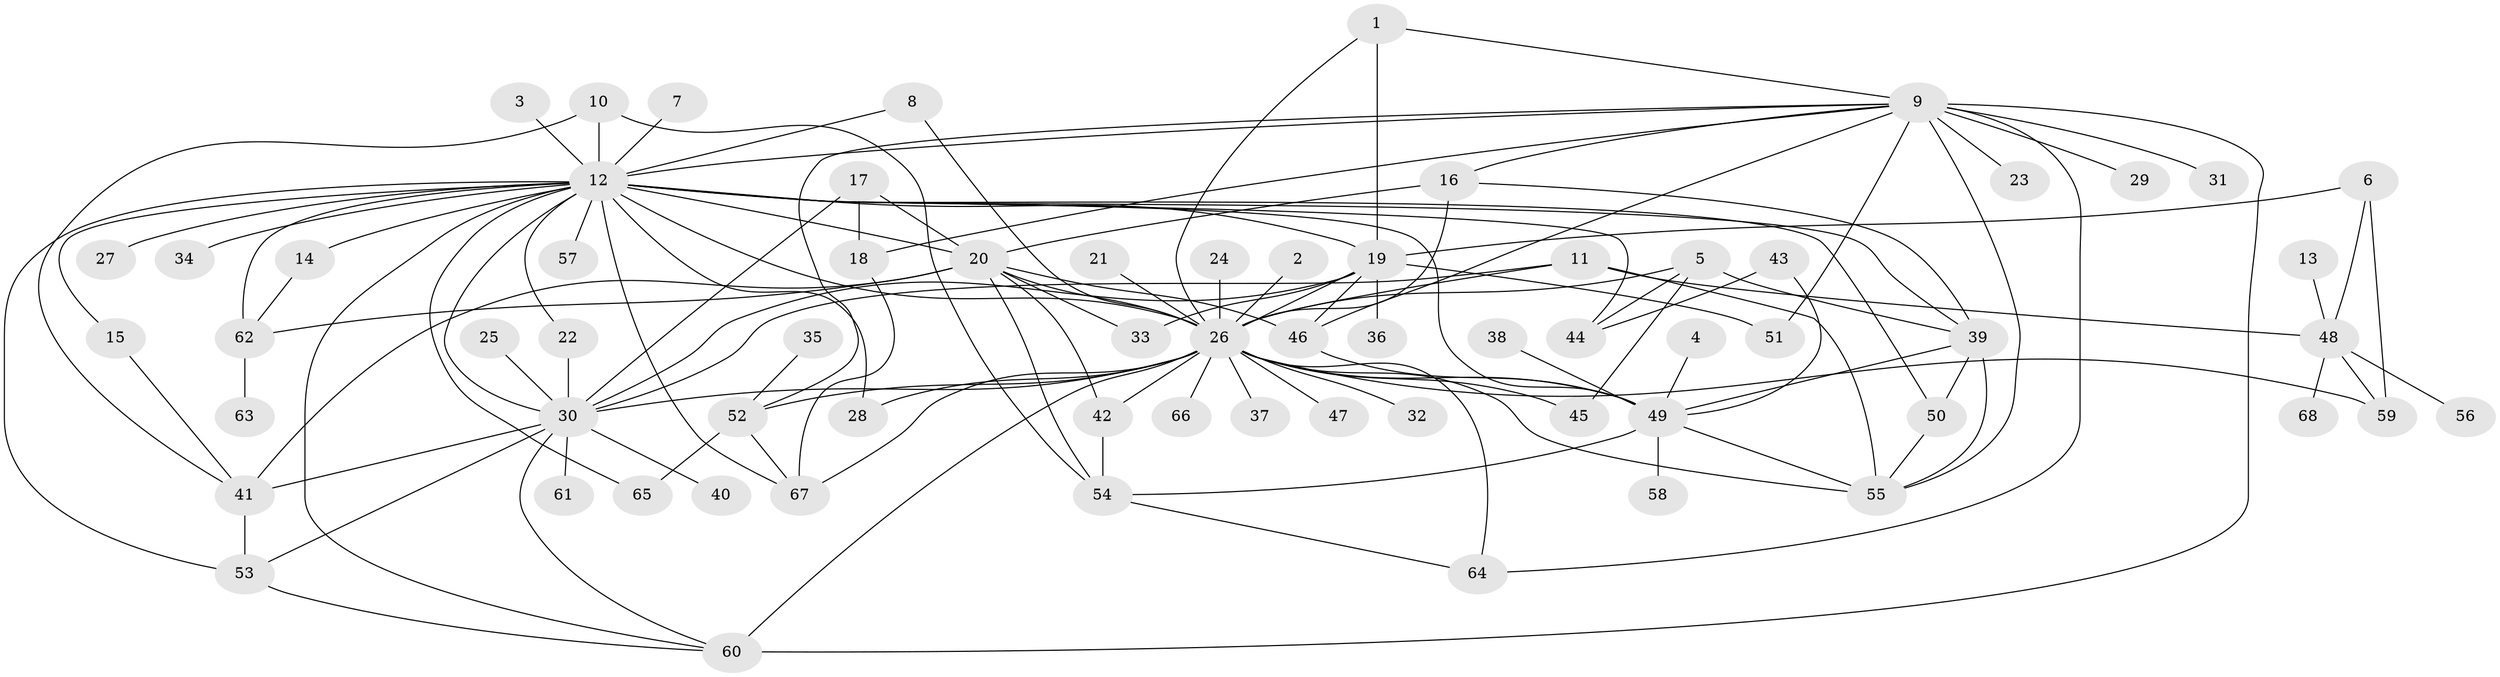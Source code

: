 // original degree distribution, {5: 0.045454545454545456, 3: 0.09848484848484848, 15: 0.007575757575757576, 31: 0.015151515151515152, 8: 0.015151515151515152, 12: 0.015151515151515152, 2: 0.18181818181818182, 6: 0.022727272727272728, 7: 0.022727272727272728, 13: 0.007575757575757576, 1: 0.5075757575757576, 4: 0.05303030303030303, 11: 0.007575757575757576}
// Generated by graph-tools (version 1.1) at 2025/01/03/09/25 03:01:44]
// undirected, 68 vertices, 124 edges
graph export_dot {
graph [start="1"]
  node [color=gray90,style=filled];
  1;
  2;
  3;
  4;
  5;
  6;
  7;
  8;
  9;
  10;
  11;
  12;
  13;
  14;
  15;
  16;
  17;
  18;
  19;
  20;
  21;
  22;
  23;
  24;
  25;
  26;
  27;
  28;
  29;
  30;
  31;
  32;
  33;
  34;
  35;
  36;
  37;
  38;
  39;
  40;
  41;
  42;
  43;
  44;
  45;
  46;
  47;
  48;
  49;
  50;
  51;
  52;
  53;
  54;
  55;
  56;
  57;
  58;
  59;
  60;
  61;
  62;
  63;
  64;
  65;
  66;
  67;
  68;
  1 -- 9 [weight=1.0];
  1 -- 19 [weight=1.0];
  1 -- 26 [weight=1.0];
  2 -- 26 [weight=1.0];
  3 -- 12 [weight=1.0];
  4 -- 49 [weight=1.0];
  5 -- 26 [weight=1.0];
  5 -- 39 [weight=1.0];
  5 -- 44 [weight=1.0];
  5 -- 45 [weight=1.0];
  6 -- 19 [weight=1.0];
  6 -- 48 [weight=1.0];
  6 -- 59 [weight=1.0];
  7 -- 12 [weight=1.0];
  8 -- 12 [weight=1.0];
  8 -- 26 [weight=1.0];
  9 -- 12 [weight=1.0];
  9 -- 16 [weight=1.0];
  9 -- 18 [weight=1.0];
  9 -- 23 [weight=1.0];
  9 -- 29 [weight=1.0];
  9 -- 31 [weight=1.0];
  9 -- 46 [weight=1.0];
  9 -- 51 [weight=1.0];
  9 -- 52 [weight=1.0];
  9 -- 55 [weight=1.0];
  9 -- 60 [weight=1.0];
  9 -- 64 [weight=1.0];
  10 -- 12 [weight=1.0];
  10 -- 41 [weight=1.0];
  10 -- 54 [weight=1.0];
  11 -- 26 [weight=1.0];
  11 -- 30 [weight=1.0];
  11 -- 48 [weight=1.0];
  11 -- 55 [weight=1.0];
  12 -- 14 [weight=1.0];
  12 -- 15 [weight=1.0];
  12 -- 19 [weight=1.0];
  12 -- 20 [weight=1.0];
  12 -- 22 [weight=1.0];
  12 -- 26 [weight=1.0];
  12 -- 27 [weight=1.0];
  12 -- 28 [weight=1.0];
  12 -- 30 [weight=1.0];
  12 -- 34 [weight=1.0];
  12 -- 39 [weight=1.0];
  12 -- 44 [weight=1.0];
  12 -- 49 [weight=1.0];
  12 -- 50 [weight=1.0];
  12 -- 53 [weight=1.0];
  12 -- 57 [weight=1.0];
  12 -- 60 [weight=1.0];
  12 -- 62 [weight=1.0];
  12 -- 65 [weight=1.0];
  12 -- 67 [weight=1.0];
  13 -- 48 [weight=1.0];
  14 -- 62 [weight=1.0];
  15 -- 41 [weight=1.0];
  16 -- 20 [weight=1.0];
  16 -- 26 [weight=1.0];
  16 -- 39 [weight=1.0];
  17 -- 18 [weight=1.0];
  17 -- 20 [weight=1.0];
  17 -- 30 [weight=1.0];
  18 -- 67 [weight=1.0];
  19 -- 26 [weight=1.0];
  19 -- 30 [weight=2.0];
  19 -- 33 [weight=1.0];
  19 -- 36 [weight=1.0];
  19 -- 46 [weight=1.0];
  19 -- 51 [weight=1.0];
  20 -- 26 [weight=1.0];
  20 -- 33 [weight=1.0];
  20 -- 41 [weight=1.0];
  20 -- 42 [weight=1.0];
  20 -- 46 [weight=1.0];
  20 -- 54 [weight=1.0];
  20 -- 62 [weight=1.0];
  21 -- 26 [weight=1.0];
  22 -- 30 [weight=1.0];
  24 -- 26 [weight=1.0];
  25 -- 30 [weight=1.0];
  26 -- 28 [weight=1.0];
  26 -- 30 [weight=1.0];
  26 -- 32 [weight=1.0];
  26 -- 37 [weight=1.0];
  26 -- 42 [weight=1.0];
  26 -- 45 [weight=1.0];
  26 -- 47 [weight=1.0];
  26 -- 49 [weight=1.0];
  26 -- 52 [weight=1.0];
  26 -- 55 [weight=2.0];
  26 -- 59 [weight=1.0];
  26 -- 60 [weight=2.0];
  26 -- 64 [weight=1.0];
  26 -- 66 [weight=1.0];
  26 -- 67 [weight=1.0];
  30 -- 40 [weight=1.0];
  30 -- 41 [weight=1.0];
  30 -- 53 [weight=1.0];
  30 -- 60 [weight=1.0];
  30 -- 61 [weight=1.0];
  35 -- 52 [weight=1.0];
  38 -- 49 [weight=1.0];
  39 -- 49 [weight=1.0];
  39 -- 50 [weight=1.0];
  39 -- 55 [weight=1.0];
  41 -- 53 [weight=1.0];
  42 -- 54 [weight=1.0];
  43 -- 44 [weight=1.0];
  43 -- 49 [weight=1.0];
  46 -- 49 [weight=1.0];
  48 -- 56 [weight=1.0];
  48 -- 59 [weight=1.0];
  48 -- 68 [weight=1.0];
  49 -- 54 [weight=1.0];
  49 -- 55 [weight=1.0];
  49 -- 58 [weight=1.0];
  50 -- 55 [weight=1.0];
  52 -- 65 [weight=1.0];
  52 -- 67 [weight=1.0];
  53 -- 60 [weight=1.0];
  54 -- 64 [weight=1.0];
  62 -- 63 [weight=1.0];
}
